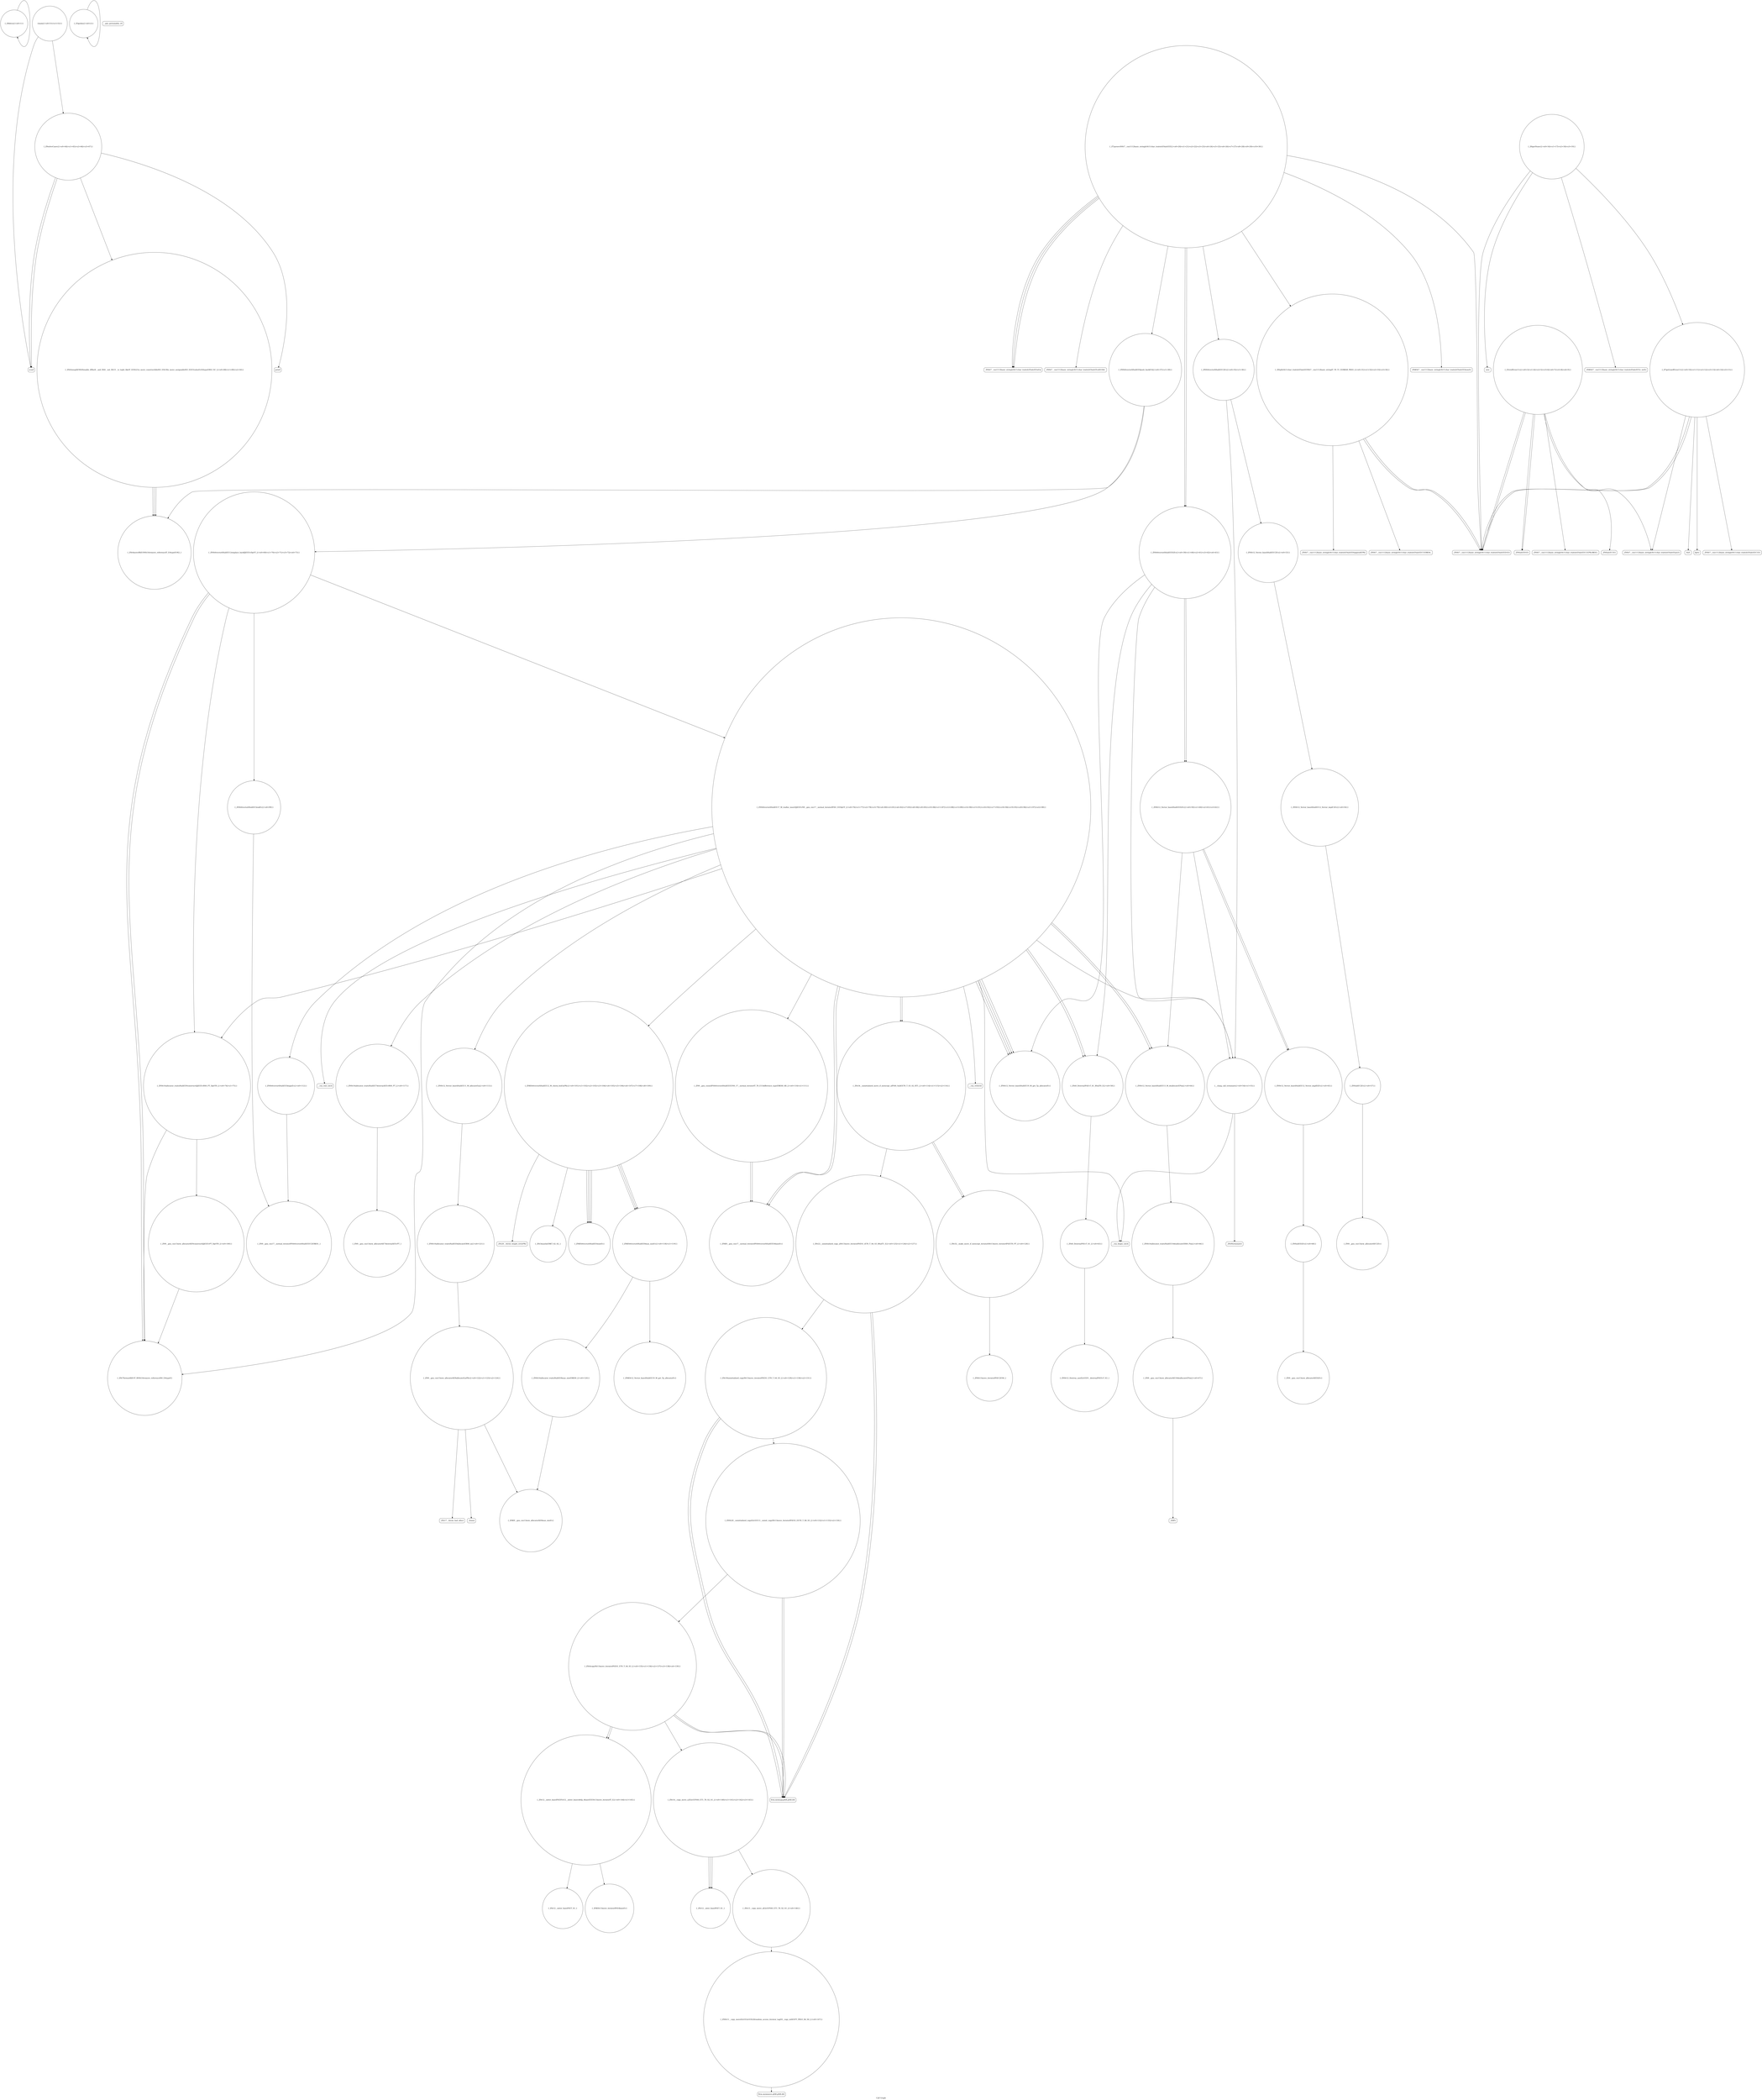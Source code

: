 digraph "Call Graph" {
	label="Call Graph";

	Node0x56228e75d160 [shape=record,shape=circle,label="{_Z4bitcx|{<s0>1}}"];
	Node0x56228e75d160:s0 -> Node0x56228e75d160[color=black];
	Node0x56228e75e7e0 [shape=record,shape=circle,label="{_ZNSt16allocator_traitsISaIiEE10deallocateERS0_Pim|{<s0>66}}"];
	Node0x56228e75e7e0:s0 -> Node0x56228e75e860[color=black];
	Node0x56228e760e80 [shape=record,shape=circle,label="{_ZSt12__miter_baseIPiET_S1_}"];
	Node0x56228e75d4e0 [shape=record,shape=Mrecord,label="{_ZNSt7__cxx1112basic_stringIcSt11char_traitsIcESaIcEEpLEc}"];
	Node0x56228e75fb80 [shape=record,shape=circle,label="{_ZNSt16allocator_traitsISaIiEE9constructIiJiEEEvRS0_PT_DpOT0_|{<s0>74|<s1>75}}"];
	Node0x56228e75fb80:s0 -> Node0x56228e75fc00[color=black];
	Node0x56228e75fb80:s1 -> Node0x56228e75fd80[color=black];
	Node0x56228e75d860 [shape=record,shape=Mrecord,label="{atoi}"];
	Node0x56228e75ff00 [shape=record,shape=circle,label="{_ZNSt6vectorIiSaIiEE5beginEv|{<s0>112}}"];
	Node0x56228e75ff00:s0 -> Node0x56228e760600[color=black];
	Node0x56228e75dbe0 [shape=record,shape=Mrecord,label="{_ZNSt7__cxx1112basic_stringIcSt11char_traitsIcESaIcEEixEm}"];
	Node0x56228e760280 [shape=record,shape=circle,label="{_ZNKSt6vectorIiSaIiEE8max_sizeEv|{<s0>118|<s1>119}}"];
	Node0x56228e760280:s0 -> Node0x56228e760500[color=black];
	Node0x56228e760280:s1 -> Node0x56228e760480[color=black];
	Node0x56228e75df60 [shape=record,shape=circle,label="{main|{<s0>51|<s1>52}}"];
	Node0x56228e75df60:s0 -> Node0x56228e75dde0[color=black];
	Node0x56228e75df60:s1 -> Node0x56228e75dd60[color=black];
	Node0x56228e760600 [shape=record,shape=circle,label="{_ZN9__gnu_cxx17__normal_iteratorIPiSt6vectorIiSaIiEEEC2ERKS1_}"];
	Node0x56228e75e2e0 [shape=record,shape=circle,label="{_ZNSt12_Vector_baseIiSaIiEE12_Vector_implC2Ev|{<s0>56}}"];
	Node0x56228e75e2e0:s0 -> Node0x56228e75e360[color=black];
	Node0x56228e760980 [shape=record,shape=circle,label="{_ZSt18uninitialized_copyISt13move_iteratorIPiES1_ET0_T_S4_S3_|{<s0>129|<s1>130|<s2>131}}"];
	Node0x56228e760980:s0 -> Node0x56228e760a00[color=black];
	Node0x56228e760980:s1 -> Node0x56228e760a00[color=black];
	Node0x56228e760980:s2 -> Node0x56228e760a80[color=black];
	Node0x56228e75e660 [shape=record,shape=circle,label="{_ZNSt12_Destroy_auxILb1EE9__destroyIPiEEvT_S3_}"];
	Node0x56228e760d00 [shape=record,shape=circle,label="{_ZSt12__niter_baseIPiET_S1_}"];
	Node0x56228e75d360 [shape=record,shape=Mrecord,label="{_ZNSt7__cxx1112basic_stringIcSt11char_traitsIcESaIcEEC1EPKcRKS3_}"];
	Node0x56228e75fa00 [shape=record,shape=circle,label="{_ZN9__gnu_cxx13new_allocatorIiED2Ev}"];
	Node0x56228e75d6e0 [shape=record,shape=Mrecord,label="{feof}"];
	Node0x56228e75fd80 [shape=record,shape=circle,label="{_ZN9__gnu_cxx13new_allocatorIiE9constructIiJiEEEvPT_DpOT0_|{<s0>100}}"];
	Node0x56228e75fd80:s0 -> Node0x56228e75fc00[color=black];
	Node0x56228e75da60 [shape=record,shape=Mrecord,label="{_ZNSt7__cxx1112basic_stringIcSt11char_traitsIcESaIcEEaSEOS4_}"];
	Node0x56228e760100 [shape=record,shape=circle,label="{_ZNSt16allocator_traitsISaIiEE7destroyIiEEvRS0_PT_|{<s0>117}}"];
	Node0x56228e760100:s0 -> Node0x56228e761000[color=black];
	Node0x56228e75dde0 [shape=record,shape=Mrecord,label="{scanf}"];
	Node0x56228e760480 [shape=record,shape=circle,label="{_ZNSt16allocator_traitsISaIiEE8max_sizeERKS0_|{<s0>120}}"];
	Node0x56228e760480:s0 -> Node0x56228e760580[color=black];
	Node0x56228e75e160 [shape=record,shape=circle,label="{__clang_call_terminate|{<s0>54|<s1>55}}"];
	Node0x56228e75e160:s0 -> Node0x56228e75e1e0[color=black];
	Node0x56228e75e160:s1 -> Node0x56228e75e260[color=black];
	Node0x56228e760800 [shape=record,shape=Mrecord,label="{_Znwm}"];
	Node0x56228e75e4e0 [shape=record,shape=circle,label="{_ZNSt12_Vector_baseIiSaIiEE19_M_get_Tp_allocatorEv}"];
	Node0x56228e760b80 [shape=record,shape=circle,label="{_ZSt14__copy_move_a2ILb1EPiS0_ET1_T0_S2_S1_|{<s0>140|<s1>141|<s2>142|<s3>143}}"];
	Node0x56228e760b80:s0 -> Node0x56228e760d00[color=black];
	Node0x56228e760b80:s1 -> Node0x56228e760d00[color=black];
	Node0x56228e760b80:s2 -> Node0x56228e760d00[color=black];
	Node0x56228e760b80:s3 -> Node0x56228e760c80[color=black];
	Node0x56228e75d1e0 [shape=record,shape=circle,label="{_Z3gcdxx|{<s0>2}}"];
	Node0x56228e75d1e0:s0 -> Node0x56228e75d1e0[color=black];
	Node0x56228e75e860 [shape=record,shape=circle,label="{_ZN9__gnu_cxx13new_allocatorIiE10deallocateEPim|{<s0>67}}"];
	Node0x56228e75e860:s0 -> Node0x56228e75e8e0[color=black];
	Node0x56228e760f00 [shape=record,shape=circle,label="{_ZNKSt13move_iteratorIPiE4baseEv}"];
	Node0x56228e75d560 [shape=record,shape=Mrecord,label="{_ZNSt7__cxx1112basic_stringIcSt11char_traitsIcESaIcEED1Ev}"];
	Node0x56228e75fc00 [shape=record,shape=circle,label="{_ZSt7forwardIiEOT_RNSt16remove_referenceIS0_E4typeE}"];
	Node0x56228e75d8e0 [shape=record,shape=Mrecord,label="{_ZNKSt7__cxx1112basic_stringIcSt11char_traitsIcESaIcEE5c_strEv}"];
	Node0x56228e75ff80 [shape=record,shape=circle,label="{_ZNSt12_Vector_baseIiSaIiEE11_M_allocateEm|{<s0>113}}"];
	Node0x56228e75ff80:s0 -> Node0x56228e760680[color=black];
	Node0x56228e75dc60 [shape=record,shape=circle,label="{_ZNSt6vectorIiSaIiEE9push_backEOi|{<s0>37|<s1>38}}"];
	Node0x56228e75dc60:s0 -> Node0x56228e75fb00[color=black];
	Node0x56228e75dc60:s1 -> Node0x56228e75fa80[color=black];
	Node0x56228e760300 [shape=record,shape=circle,label="{_ZNKSt6vectorIiSaIiEE4sizeEv}"];
	Node0x56228e75dfe0 [shape=record,shape=Mrecord,label="{_ZNSt7__cxx1112basic_stringIcSt11char_traitsIcESaIcEEC1ERKS4_}"];
	Node0x56228e760680 [shape=record,shape=circle,label="{_ZNSt16allocator_traitsISaIiEE8allocateERS0_m|{<s0>121}}"];
	Node0x56228e760680:s0 -> Node0x56228e760700[color=black];
	Node0x56228e75e360 [shape=record,shape=circle,label="{_ZNSaIiEC2Ev|{<s0>57}}"];
	Node0x56228e75e360:s0 -> Node0x56228e75e3e0[color=black];
	Node0x56228e760a00 [shape=record,shape=Mrecord,label="{llvm.memcpy.p0i8.p0i8.i64}"];
	Node0x56228e75e6e0 [shape=record,shape=circle,label="{_ZNSt12_Vector_baseIiSaIiEE13_M_deallocateEPim|{<s0>64}}"];
	Node0x56228e75e6e0:s0 -> Node0x56228e75e7e0[color=black];
	Node0x56228e760d80 [shape=record,shape=circle,label="{_ZNSt11__copy_moveILb1ELb1ESt26random_access_iterator_tagE8__copy_mIiEEPT_PKS3_S6_S4_|{<s0>147}}"];
	Node0x56228e760d80:s0 -> Node0x56228e760e00[color=black];
	Node0x56228e75d3e0 [shape=record,shape=Mrecord,label="{__gxx_personality_v0}"];
	Node0x56228e75fa80 [shape=record,shape=circle,label="{_ZNSt6vectorIiSaIiEE12emplace_backIJiEEEvDpOT_|{<s0>69|<s1>70|<s2>71|<s3>72|<s4>73}}"];
	Node0x56228e75fa80:s0 -> Node0x56228e75fc00[color=black];
	Node0x56228e75fa80:s1 -> Node0x56228e75fb80[color=black];
	Node0x56228e75fa80:s2 -> Node0x56228e75fd00[color=black];
	Node0x56228e75fa80:s3 -> Node0x56228e75fc00[color=black];
	Node0x56228e75fa80:s4 -> Node0x56228e75fc80[color=black];
	Node0x56228e75d760 [shape=record,shape=Mrecord,label="{fgetc}"];
	Node0x56228e75fe00 [shape=record,shape=circle,label="{_ZNKSt6vectorIiSaIiEE12_M_check_lenEmPKc|{<s0>101|<s1>102|<s2>103|<s3>104|<s4>105|<s5>106|<s6>107|<s7>108|<s8>109}}"];
	Node0x56228e75fe00:s0 -> Node0x56228e760280[color=black];
	Node0x56228e75fe00:s1 -> Node0x56228e760300[color=black];
	Node0x56228e75fe00:s2 -> Node0x56228e760380[color=black];
	Node0x56228e75fe00:s3 -> Node0x56228e760300[color=black];
	Node0x56228e75fe00:s4 -> Node0x56228e760300[color=black];
	Node0x56228e75fe00:s5 -> Node0x56228e760400[color=black];
	Node0x56228e75fe00:s6 -> Node0x56228e760300[color=black];
	Node0x56228e75fe00:s7 -> Node0x56228e760280[color=black];
	Node0x56228e75fe00:s8 -> Node0x56228e760280[color=black];
	Node0x56228e75dae0 [shape=record,shape=circle,label="{_ZNSt6vectorIiSaIiEEC2Ev|{<s0>35|<s1>36}}"];
	Node0x56228e75dae0:s0 -> Node0x56228e75e0e0[color=black];
	Node0x56228e75dae0:s1 -> Node0x56228e75e160[color=black];
	Node0x56228e760180 [shape=record,shape=Mrecord,label="{__cxa_rethrow}"];
	Node0x56228e75de60 [shape=record,shape=circle,label="{_ZSt4swapIiENSt9enable_ifIXsr6__and_ISt6__not_ISt15__is_tuple_likeIT_EESt21is_move_constructibleIS3_ESt18is_move_assignableIS3_EEE5valueEvE4typeERS3_SC_|{<s0>48|<s1>49|<s2>50}}"];
	Node0x56228e75de60:s0 -> Node0x56228e75fb00[color=black];
	Node0x56228e75de60:s1 -> Node0x56228e75fb00[color=black];
	Node0x56228e75de60:s2 -> Node0x56228e75fb00[color=black];
	Node0x56228e760500 [shape=record,shape=circle,label="{_ZNKSt12_Vector_baseIiSaIiEE19_M_get_Tp_allocatorEv}"];
	Node0x56228e75e1e0 [shape=record,shape=Mrecord,label="{__cxa_begin_catch}"];
	Node0x56228e760880 [shape=record,shape=circle,label="{_ZSt22__uninitialized_copy_aISt13move_iteratorIPiES1_iET0_T_S4_S3_RSaIT1_E|{<s0>125|<s1>126|<s2>127}}"];
	Node0x56228e760880:s0 -> Node0x56228e760a00[color=black];
	Node0x56228e760880:s1 -> Node0x56228e760a00[color=black];
	Node0x56228e760880:s2 -> Node0x56228e760980[color=black];
	Node0x56228e75e560 [shape=record,shape=circle,label="{_ZNSt12_Vector_baseIiSaIiEED2Ev|{<s0>59|<s1>60|<s2>61|<s3>62}}"];
	Node0x56228e75e560:s0 -> Node0x56228e75e6e0[color=black];
	Node0x56228e75e560:s1 -> Node0x56228e75e760[color=black];
	Node0x56228e75e560:s2 -> Node0x56228e75e760[color=black];
	Node0x56228e75e560:s3 -> Node0x56228e75e160[color=black];
	Node0x56228e760c00 [shape=record,shape=circle,label="{_ZSt12__miter_baseIPiEDTcl12__miter_basecldtfp_4baseEEESt13move_iteratorIT_E|{<s0>144|<s1>145}}"];
	Node0x56228e760c00:s0 -> Node0x56228e760f00[color=black];
	Node0x56228e760c00:s1 -> Node0x56228e760e80[color=black];
	Node0x56228e75d260 [shape=record,shape=circle,label="{_Z3ctsB5cxx11c|{<s0>3|<s1>4|<s2>5|<s3>6|<s4>7|<s5>8|<s6>9}}"];
	Node0x56228e75d260:s0 -> Node0x56228e75d2e0[color=black];
	Node0x56228e75d260:s1 -> Node0x56228e75d360[color=black];
	Node0x56228e75d260:s2 -> Node0x56228e75d460[color=black];
	Node0x56228e75d260:s3 -> Node0x56228e75d4e0[color=black];
	Node0x56228e75d260:s4 -> Node0x56228e75d460[color=black];
	Node0x56228e75d260:s5 -> Node0x56228e75d560[color=black];
	Node0x56228e75d260:s6 -> Node0x56228e75d560[color=black];
	Node0x56228e75e8e0 [shape=record,shape=Mrecord,label="{_ZdlPv}"];
	Node0x56228e760f80 [shape=record,shape=circle,label="{_ZNSt13move_iteratorIPiEC2ES0_}"];
	Node0x56228e75d5e0 [shape=record,shape=circle,label="{_Z7getLineB5cxx11v|{<s0>10|<s1>11|<s2>12|<s3>13|<s4>14|<s5>15}}"];
	Node0x56228e75d5e0:s0 -> Node0x56228e75d660[color=black];
	Node0x56228e75d5e0:s1 -> Node0x56228e75d6e0[color=black];
	Node0x56228e75d5e0:s2 -> Node0x56228e75d760[color=black];
	Node0x56228e75d5e0:s3 -> Node0x56228e75d560[color=black];
	Node0x56228e75d5e0:s4 -> Node0x56228e75d4e0[color=black];
	Node0x56228e75d5e0:s5 -> Node0x56228e75d560[color=black];
	Node0x56228e75fc80 [shape=record,shape=circle,label="{_ZNSt6vectorIiSaIiEE17_M_realloc_insertIJiEEEvN9__gnu_cxx17__normal_iteratorIPiS1_EEDpOT_|{<s0>76|<s1>77|<s2>78|<s3>79|<s4>80|<s5>81|<s6>82|<s7>83|<s8>84|<s9>85|<s10>86|<s11>87|<s12>88|<s13>89|<s14>90|<s15>91|<s16>92|<s17>93|<s18>94|<s19>95|<s20>96|<s21>97|<s22>98}}"];
	Node0x56228e75fc80:s0 -> Node0x56228e75fe00[color=black];
	Node0x56228e75fc80:s1 -> Node0x56228e75ff00[color=black];
	Node0x56228e75fc80:s2 -> Node0x56228e75fe80[color=black];
	Node0x56228e75fc80:s3 -> Node0x56228e75ff80[color=black];
	Node0x56228e75fc80:s4 -> Node0x56228e75fc00[color=black];
	Node0x56228e75fc80:s5 -> Node0x56228e75fb80[color=black];
	Node0x56228e75fc80:s6 -> Node0x56228e760080[color=black];
	Node0x56228e75fc80:s7 -> Node0x56228e75e4e0[color=black];
	Node0x56228e75fc80:s8 -> Node0x56228e760000[color=black];
	Node0x56228e75fc80:s9 -> Node0x56228e760080[color=black];
	Node0x56228e75fc80:s10 -> Node0x56228e75e4e0[color=black];
	Node0x56228e75fc80:s11 -> Node0x56228e760000[color=black];
	Node0x56228e75fc80:s12 -> Node0x56228e75e1e0[color=black];
	Node0x56228e75fc80:s13 -> Node0x56228e760100[color=black];
	Node0x56228e75fc80:s14 -> Node0x56228e760200[color=black];
	Node0x56228e75fc80:s15 -> Node0x56228e75e4e0[color=black];
	Node0x56228e75fc80:s16 -> Node0x56228e75e460[color=black];
	Node0x56228e75fc80:s17 -> Node0x56228e75e6e0[color=black];
	Node0x56228e75fc80:s18 -> Node0x56228e760180[color=black];
	Node0x56228e75fc80:s19 -> Node0x56228e75e4e0[color=black];
	Node0x56228e75fc80:s20 -> Node0x56228e75e460[color=black];
	Node0x56228e75fc80:s21 -> Node0x56228e75e6e0[color=black];
	Node0x56228e75fc80:s22 -> Node0x56228e75e160[color=black];
	Node0x56228e75d960 [shape=record,shape=circle,label="{_Z7parseviNSt7__cxx1112basic_stringIcSt11char_traitsIcESaIcEEE|{<s0>20|<s1>21|<s2>22|<s3>23|<s4>24|<s5>25|<s6>26|<s7>27|<s8>28|<s9>29|<s10>30}}"];
	Node0x56228e75d960:s0 -> Node0x56228e75d9e0[color=black];
	Node0x56228e75d960:s1 -> Node0x56228e75da60[color=black];
	Node0x56228e75d960:s2 -> Node0x56228e75d560[color=black];
	Node0x56228e75d960:s3 -> Node0x56228e75dae0[color=black];
	Node0x56228e75d960:s4 -> Node0x56228e75db60[color=black];
	Node0x56228e75d960:s5 -> Node0x56228e75dbe0[color=black];
	Node0x56228e75d960:s6 -> Node0x56228e75dc60[color=black];
	Node0x56228e75d960:s7 -> Node0x56228e75dce0[color=black];
	Node0x56228e75d960:s8 -> Node0x56228e75dbe0[color=black];
	Node0x56228e75d960:s9 -> Node0x56228e75dbe0[color=black];
	Node0x56228e75d960:s10 -> Node0x56228e75dce0[color=black];
	Node0x56228e760000 [shape=record,shape=circle,label="{_ZSt34__uninitialized_move_if_noexcept_aIPiS0_SaIiEET0_T_S3_S2_RT1_|{<s0>114|<s1>115|<s2>116}}"];
	Node0x56228e760000:s0 -> Node0x56228e760900[color=black];
	Node0x56228e760000:s1 -> Node0x56228e760900[color=black];
	Node0x56228e760000:s2 -> Node0x56228e760880[color=black];
	Node0x56228e75dce0 [shape=record,shape=circle,label="{_ZNSt6vectorIiSaIiEED2Ev|{<s0>39|<s1>40|<s2>41|<s3>42|<s4>43}}"];
	Node0x56228e75dce0:s0 -> Node0x56228e75e4e0[color=black];
	Node0x56228e75dce0:s1 -> Node0x56228e75e460[color=black];
	Node0x56228e75dce0:s2 -> Node0x56228e75e560[color=black];
	Node0x56228e75dce0:s3 -> Node0x56228e75e560[color=black];
	Node0x56228e75dce0:s4 -> Node0x56228e75e160[color=black];
	Node0x56228e760380 [shape=record,shape=Mrecord,label="{_ZSt20__throw_length_errorPKc}"];
	Node0x56228e75e060 [shape=record,shape=Mrecord,label="{_ZNSt7__cxx1112basic_stringIcSt11char_traitsIcESaIcEE6appendEPKc}"];
	Node0x56228e760700 [shape=record,shape=circle,label="{_ZN9__gnu_cxx13new_allocatorIiE8allocateEmPKv|{<s0>122|<s1>123|<s2>124}}"];
	Node0x56228e760700:s0 -> Node0x56228e760580[color=black];
	Node0x56228e760700:s1 -> Node0x56228e760780[color=black];
	Node0x56228e760700:s2 -> Node0x56228e760800[color=black];
	Node0x56228e75e3e0 [shape=record,shape=circle,label="{_ZN9__gnu_cxx13new_allocatorIiEC2Ev}"];
	Node0x56228e760a80 [shape=record,shape=circle,label="{_ZNSt20__uninitialized_copyILb1EE13__uninit_copyISt13move_iteratorIPiES3_EET0_T_S6_S5_|{<s0>132|<s1>133|<s2>134}}"];
	Node0x56228e760a80:s0 -> Node0x56228e760a00[color=black];
	Node0x56228e760a80:s1 -> Node0x56228e760a00[color=black];
	Node0x56228e760a80:s2 -> Node0x56228e760b00[color=black];
	Node0x56228e75e760 [shape=record,shape=circle,label="{_ZNSt12_Vector_baseIiSaIiEE12_Vector_implD2Ev|{<s0>65}}"];
	Node0x56228e75e760:s0 -> Node0x56228e75f980[color=black];
	Node0x56228e760e00 [shape=record,shape=Mrecord,label="{llvm.memmove.p0i8.p0i8.i64}"];
	Node0x56228e75d460 [shape=record,shape=Mrecord,label="{_ZNSaIcED1Ev}"];
	Node0x56228e75fb00 [shape=record,shape=circle,label="{_ZSt4moveIRiEONSt16remove_referenceIT_E4typeEOS2_}"];
	Node0x56228e75d7e0 [shape=record,shape=circle,label="{_Z6getNumv|{<s0>16|<s1>17|<s2>18|<s3>19}}"];
	Node0x56228e75d7e0:s0 -> Node0x56228e75d5e0[color=black];
	Node0x56228e75d7e0:s1 -> Node0x56228e75d8e0[color=black];
	Node0x56228e75d7e0:s2 -> Node0x56228e75d860[color=black];
	Node0x56228e75d7e0:s3 -> Node0x56228e75d560[color=black];
	Node0x56228e75fe80 [shape=record,shape=circle,label="{_ZN9__gnu_cxxmiIPiSt6vectorIiSaIiEEEENS_17__normal_iteratorIT_T0_E15difference_typeERKS8_SB_|{<s0>110|<s1>111}}"];
	Node0x56228e75fe80:s0 -> Node0x56228e760080[color=black];
	Node0x56228e75fe80:s1 -> Node0x56228e760080[color=black];
	Node0x56228e75db60 [shape=record,shape=Mrecord,label="{_ZNKSt7__cxx1112basic_stringIcSt11char_traitsIcESaIcEE4sizeEv}"];
	Node0x56228e760200 [shape=record,shape=Mrecord,label="{__cxa_end_catch}"];
	Node0x56228e75dee0 [shape=record,shape=Mrecord,label="{printf}"];
	Node0x56228e760580 [shape=record,shape=circle,label="{_ZNK9__gnu_cxx13new_allocatorIiE8max_sizeEv}"];
	Node0x56228e75e260 [shape=record,shape=Mrecord,label="{_ZSt9terminatev}"];
	Node0x56228e760900 [shape=record,shape=circle,label="{_ZSt32__make_move_if_noexcept_iteratorIiSt13move_iteratorIPiEET0_PT_|{<s0>128}}"];
	Node0x56228e760900:s0 -> Node0x56228e760f80[color=black];
	Node0x56228e75e5e0 [shape=record,shape=circle,label="{_ZSt8_DestroyIPiEvT_S1_|{<s0>63}}"];
	Node0x56228e75e5e0:s0 -> Node0x56228e75e660[color=black];
	Node0x56228e760c80 [shape=record,shape=circle,label="{_ZSt13__copy_move_aILb1EPiS0_ET1_T0_S2_S1_|{<s0>146}}"];
	Node0x56228e760c80:s0 -> Node0x56228e760d80[color=black];
	Node0x56228e75d2e0 [shape=record,shape=Mrecord,label="{_ZNSaIcEC1Ev}"];
	Node0x56228e75f980 [shape=record,shape=circle,label="{_ZNSaIiED2Ev|{<s0>68}}"];
	Node0x56228e75f980:s0 -> Node0x56228e75fa00[color=black];
	Node0x56228e761000 [shape=record,shape=circle,label="{_ZN9__gnu_cxx13new_allocatorIiE7destroyIiEEvPT_}"];
	Node0x56228e75d660 [shape=record,shape=Mrecord,label="{_ZNSt7__cxx1112basic_stringIcSt11char_traitsIcESaIcEEC1Ev}"];
	Node0x56228e75fd00 [shape=record,shape=circle,label="{_ZNSt6vectorIiSaIiEE3endEv|{<s0>99}}"];
	Node0x56228e75fd00:s0 -> Node0x56228e760600[color=black];
	Node0x56228e75d9e0 [shape=record,shape=circle,label="{_ZStplIcSt11char_traitsIcESaIcEENSt7__cxx1112basic_stringIT_T0_T1_EERKS8_PKS5_|{<s0>31|<s1>32|<s2>33|<s3>34}}"];
	Node0x56228e75d9e0:s0 -> Node0x56228e75dfe0[color=black];
	Node0x56228e75d9e0:s1 -> Node0x56228e75e060[color=black];
	Node0x56228e75d9e0:s2 -> Node0x56228e75d560[color=black];
	Node0x56228e75d9e0:s3 -> Node0x56228e75d560[color=black];
	Node0x56228e760080 [shape=record,shape=circle,label="{_ZNK9__gnu_cxx17__normal_iteratorIPiSt6vectorIiSaIiEEE4baseEv}"];
	Node0x56228e75dd60 [shape=record,shape=circle,label="{_Z9solveCasev|{<s0>44|<s1>45|<s2>46|<s3>47}}"];
	Node0x56228e75dd60:s0 -> Node0x56228e75dde0[color=black];
	Node0x56228e75dd60:s1 -> Node0x56228e75dde0[color=black];
	Node0x56228e75dd60:s2 -> Node0x56228e75de60[color=black];
	Node0x56228e75dd60:s3 -> Node0x56228e75dee0[color=black];
	Node0x56228e760400 [shape=record,shape=circle,label="{_ZSt3maxImERKT_S2_S2_}"];
	Node0x56228e75e0e0 [shape=record,shape=circle,label="{_ZNSt12_Vector_baseIiSaIiEEC2Ev|{<s0>53}}"];
	Node0x56228e75e0e0:s0 -> Node0x56228e75e2e0[color=black];
	Node0x56228e760780 [shape=record,shape=Mrecord,label="{_ZSt17__throw_bad_allocv}"];
	Node0x56228e75e460 [shape=record,shape=circle,label="{_ZSt8_DestroyIPiiEvT_S1_RSaIT0_E|{<s0>58}}"];
	Node0x56228e75e460:s0 -> Node0x56228e75e5e0[color=black];
	Node0x56228e760b00 [shape=record,shape=circle,label="{_ZSt4copyISt13move_iteratorIPiES1_ET0_T_S4_S3_|{<s0>135|<s1>136|<s2>137|<s3>138|<s4>139}}"];
	Node0x56228e760b00:s0 -> Node0x56228e760a00[color=black];
	Node0x56228e760b00:s1 -> Node0x56228e760c00[color=black];
	Node0x56228e760b00:s2 -> Node0x56228e760a00[color=black];
	Node0x56228e760b00:s3 -> Node0x56228e760c00[color=black];
	Node0x56228e760b00:s4 -> Node0x56228e760b80[color=black];
}
